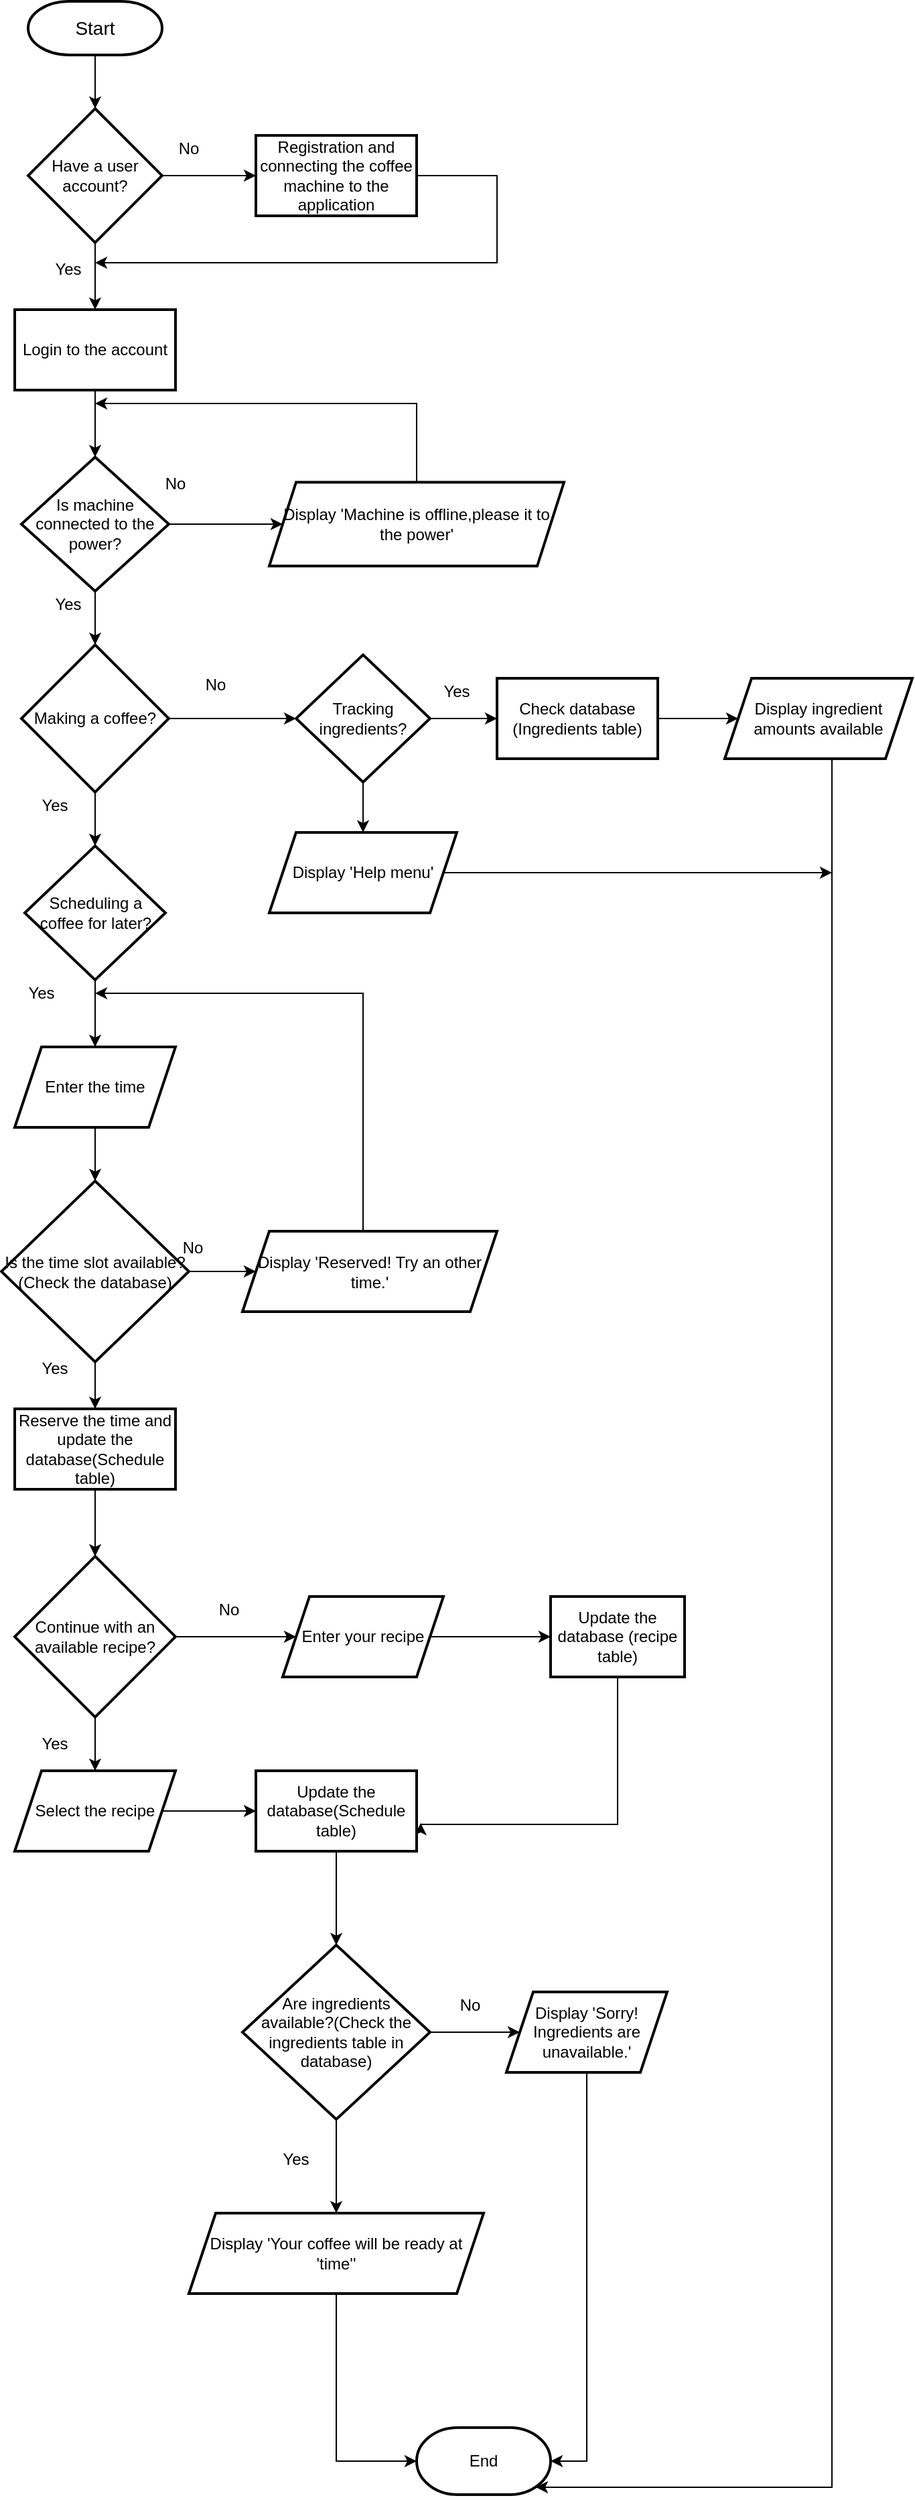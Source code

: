 <mxfile version="14.9.8" type="device"><diagram id="GJ81O6JFMTxigmJQy9y7" name="Page-1"><mxGraphModel dx="1038" dy="564" grid="1" gridSize="10" guides="1" tooltips="1" connect="1" arrows="1" fold="1" page="1" pageScale="1" pageWidth="850" pageHeight="1100" math="0" shadow="0"><root><mxCell id="0"/><mxCell id="1" parent="0"/><mxCell id="mYGrZT7s7N0zD14DDhFR-1" value="&lt;font style=&quot;font-size: 14px&quot;&gt;Start&lt;/font&gt;" style="strokeWidth=2;html=1;shape=mxgraph.flowchart.terminator;whiteSpace=wrap;" vertex="1" parent="1"><mxGeometry x="350" y="20" width="100" height="40" as="geometry"/></mxCell><mxCell id="mYGrZT7s7N0zD14DDhFR-2" value="" style="endArrow=classic;html=1;exitX=0.5;exitY=1;exitDx=0;exitDy=0;exitPerimeter=0;" edge="1" parent="1" source="mYGrZT7s7N0zD14DDhFR-1"><mxGeometry width="50" height="50" relative="1" as="geometry"><mxPoint x="390" y="270" as="sourcePoint"/><mxPoint x="400" y="100" as="targetPoint"/></mxGeometry></mxCell><mxCell id="mYGrZT7s7N0zD14DDhFR-3" value="" style="edgeStyle=orthogonalEdgeStyle;rounded=0;orthogonalLoop=1;jettySize=auto;html=1;" edge="1" parent="1" source="mYGrZT7s7N0zD14DDhFR-5" target="mYGrZT7s7N0zD14DDhFR-7"><mxGeometry relative="1" as="geometry"/></mxCell><mxCell id="mYGrZT7s7N0zD14DDhFR-4" value="" style="edgeStyle=orthogonalEdgeStyle;rounded=0;orthogonalLoop=1;jettySize=auto;html=1;" edge="1" parent="1" source="mYGrZT7s7N0zD14DDhFR-5" target="mYGrZT7s7N0zD14DDhFR-9"><mxGeometry relative="1" as="geometry"/></mxCell><mxCell id="mYGrZT7s7N0zD14DDhFR-5" value="Have a user account?" style="strokeWidth=2;html=1;shape=mxgraph.flowchart.decision;whiteSpace=wrap;" vertex="1" parent="1"><mxGeometry x="350" y="100" width="100" height="100" as="geometry"/></mxCell><mxCell id="mYGrZT7s7N0zD14DDhFR-6" value="" style="edgeStyle=orthogonalEdgeStyle;rounded=0;orthogonalLoop=1;jettySize=auto;html=1;" edge="1" parent="1" source="mYGrZT7s7N0zD14DDhFR-7" target="mYGrZT7s7N0zD14DDhFR-14"><mxGeometry relative="1" as="geometry"/></mxCell><mxCell id="mYGrZT7s7N0zD14DDhFR-7" value="Login to the account" style="whiteSpace=wrap;html=1;strokeWidth=2;" vertex="1" parent="1"><mxGeometry x="340" y="250" width="120" height="60" as="geometry"/></mxCell><mxCell id="mYGrZT7s7N0zD14DDhFR-8" value="" style="edgeStyle=orthogonalEdgeStyle;rounded=0;orthogonalLoop=1;jettySize=auto;html=1;entryX=1;entryY=0.25;entryDx=0;entryDy=0;" edge="1" parent="1" source="mYGrZT7s7N0zD14DDhFR-9" target="mYGrZT7s7N0zD14DDhFR-11"><mxGeometry relative="1" as="geometry"><mxPoint x="740" y="230" as="targetPoint"/><Array as="points"><mxPoint x="700" y="150"/><mxPoint x="700" y="215"/></Array></mxGeometry></mxCell><mxCell id="mYGrZT7s7N0zD14DDhFR-9" value="Registration and connecting the coffee machine to the application" style="whiteSpace=wrap;html=1;strokeWidth=2;" vertex="1" parent="1"><mxGeometry x="520" y="120" width="120" height="60" as="geometry"/></mxCell><mxCell id="mYGrZT7s7N0zD14DDhFR-10" value="No" style="text;html=1;strokeColor=none;fillColor=none;align=center;verticalAlign=middle;whiteSpace=wrap;rounded=0;" vertex="1" parent="1"><mxGeometry x="450" y="120" width="40" height="20" as="geometry"/></mxCell><mxCell id="mYGrZT7s7N0zD14DDhFR-11" value="Yes" style="text;html=1;strokeColor=none;fillColor=none;align=center;verticalAlign=middle;whiteSpace=wrap;rounded=0;" vertex="1" parent="1"><mxGeometry x="360" y="210" width="40" height="20" as="geometry"/></mxCell><mxCell id="mYGrZT7s7N0zD14DDhFR-12" value="" style="edgeStyle=orthogonalEdgeStyle;rounded=0;orthogonalLoop=1;jettySize=auto;html=1;" edge="1" parent="1" source="mYGrZT7s7N0zD14DDhFR-14" target="mYGrZT7s7N0zD14DDhFR-17"><mxGeometry relative="1" as="geometry"/></mxCell><mxCell id="mYGrZT7s7N0zD14DDhFR-13" value="" style="edgeStyle=orthogonalEdgeStyle;rounded=0;orthogonalLoop=1;jettySize=auto;html=1;" edge="1" parent="1" source="mYGrZT7s7N0zD14DDhFR-14" target="mYGrZT7s7N0zD14DDhFR-21"><mxGeometry relative="1" as="geometry"/></mxCell><mxCell id="mYGrZT7s7N0zD14DDhFR-14" value="Is machine connected to the power?" style="rhombus;whiteSpace=wrap;html=1;strokeWidth=2;" vertex="1" parent="1"><mxGeometry x="345" y="360" width="110" height="100" as="geometry"/></mxCell><mxCell id="mYGrZT7s7N0zD14DDhFR-15" value="" style="edgeStyle=orthogonalEdgeStyle;rounded=0;orthogonalLoop=1;jettySize=auto;html=1;" edge="1" parent="1" source="mYGrZT7s7N0zD14DDhFR-17" target="mYGrZT7s7N0zD14DDhFR-24"><mxGeometry relative="1" as="geometry"/></mxCell><mxCell id="mYGrZT7s7N0zD14DDhFR-16" value="" style="edgeStyle=orthogonalEdgeStyle;rounded=0;orthogonalLoop=1;jettySize=auto;html=1;" edge="1" parent="1" source="mYGrZT7s7N0zD14DDhFR-17" target="mYGrZT7s7N0zD14DDhFR-27"><mxGeometry relative="1" as="geometry"/></mxCell><mxCell id="mYGrZT7s7N0zD14DDhFR-17" value="&lt;span&gt;Making a coffee?&lt;/span&gt;" style="rhombus;whiteSpace=wrap;html=1;strokeWidth=2;" vertex="1" parent="1"><mxGeometry x="345" y="500" width="110" height="110" as="geometry"/></mxCell><mxCell id="mYGrZT7s7N0zD14DDhFR-18" value="Yes" style="text;html=1;strokeColor=none;fillColor=none;align=center;verticalAlign=middle;whiteSpace=wrap;rounded=0;" vertex="1" parent="1"><mxGeometry x="360" y="460" width="40" height="20" as="geometry"/></mxCell><mxCell id="mYGrZT7s7N0zD14DDhFR-19" value="No" style="text;html=1;strokeColor=none;fillColor=none;align=center;verticalAlign=middle;whiteSpace=wrap;rounded=0;" vertex="1" parent="1"><mxGeometry x="440" y="370" width="40" height="20" as="geometry"/></mxCell><mxCell id="mYGrZT7s7N0zD14DDhFR-20" value="" style="edgeStyle=orthogonalEdgeStyle;rounded=0;orthogonalLoop=1;jettySize=auto;html=1;" edge="1" parent="1" source="mYGrZT7s7N0zD14DDhFR-21"><mxGeometry relative="1" as="geometry"><mxPoint x="400" y="320" as="targetPoint"/><Array as="points"><mxPoint x="640" y="320"/></Array></mxGeometry></mxCell><mxCell id="mYGrZT7s7N0zD14DDhFR-21" value="Display 'Machine is offline,please it to the power'" style="shape=parallelogram;perimeter=parallelogramPerimeter;whiteSpace=wrap;html=1;fixedSize=1;strokeWidth=2;" vertex="1" parent="1"><mxGeometry x="530" y="378.75" width="220" height="62.5" as="geometry"/></mxCell><mxCell id="mYGrZT7s7N0zD14DDhFR-22" value="" style="edgeStyle=orthogonalEdgeStyle;rounded=0;orthogonalLoop=1;jettySize=auto;html=1;" edge="1" parent="1" source="mYGrZT7s7N0zD14DDhFR-24" target="mYGrZT7s7N0zD14DDhFR-65"><mxGeometry relative="1" as="geometry"/></mxCell><mxCell id="mYGrZT7s7N0zD14DDhFR-23" value="" style="edgeStyle=orthogonalEdgeStyle;rounded=0;orthogonalLoop=1;jettySize=auto;html=1;" edge="1" parent="1" source="mYGrZT7s7N0zD14DDhFR-24" target="mYGrZT7s7N0zD14DDhFR-69"><mxGeometry relative="1" as="geometry"/></mxCell><mxCell id="mYGrZT7s7N0zD14DDhFR-24" value="Tracking ingredients?" style="rhombus;whiteSpace=wrap;html=1;strokeWidth=2;" vertex="1" parent="1"><mxGeometry x="550" y="507.5" width="100" height="95" as="geometry"/></mxCell><mxCell id="mYGrZT7s7N0zD14DDhFR-25" value="No" style="text;html=1;strokeColor=none;fillColor=none;align=center;verticalAlign=middle;whiteSpace=wrap;rounded=0;" vertex="1" parent="1"><mxGeometry x="470" y="520" width="40" height="20" as="geometry"/></mxCell><mxCell id="mYGrZT7s7N0zD14DDhFR-26" value="" style="edgeStyle=orthogonalEdgeStyle;rounded=0;orthogonalLoop=1;jettySize=auto;html=1;" edge="1" parent="1" source="mYGrZT7s7N0zD14DDhFR-27" target="mYGrZT7s7N0zD14DDhFR-30"><mxGeometry relative="1" as="geometry"/></mxCell><mxCell id="mYGrZT7s7N0zD14DDhFR-27" value="Scheduling a coffee for later?" style="rhombus;whiteSpace=wrap;html=1;strokeWidth=2;" vertex="1" parent="1"><mxGeometry x="347.5" y="650" width="105" height="100" as="geometry"/></mxCell><mxCell id="mYGrZT7s7N0zD14DDhFR-28" value="Yes" style="text;html=1;strokeColor=none;fillColor=none;align=center;verticalAlign=middle;whiteSpace=wrap;rounded=0;" vertex="1" parent="1"><mxGeometry x="350" y="610" width="40" height="20" as="geometry"/></mxCell><mxCell id="mYGrZT7s7N0zD14DDhFR-29" value="" style="edgeStyle=orthogonalEdgeStyle;rounded=0;orthogonalLoop=1;jettySize=auto;html=1;" edge="1" parent="1" source="mYGrZT7s7N0zD14DDhFR-30" target="mYGrZT7s7N0zD14DDhFR-33"><mxGeometry relative="1" as="geometry"/></mxCell><mxCell id="mYGrZT7s7N0zD14DDhFR-30" value="Enter the time" style="shape=parallelogram;perimeter=parallelogramPerimeter;whiteSpace=wrap;html=1;fixedSize=1;strokeWidth=2;" vertex="1" parent="1"><mxGeometry x="340" y="800" width="120" height="60" as="geometry"/></mxCell><mxCell id="mYGrZT7s7N0zD14DDhFR-31" value="" style="edgeStyle=orthogonalEdgeStyle;rounded=0;orthogonalLoop=1;jettySize=auto;html=1;" edge="1" parent="1" source="mYGrZT7s7N0zD14DDhFR-33" target="mYGrZT7s7N0zD14DDhFR-35"><mxGeometry relative="1" as="geometry"/></mxCell><mxCell id="mYGrZT7s7N0zD14DDhFR-32" value="" style="edgeStyle=orthogonalEdgeStyle;rounded=0;orthogonalLoop=1;jettySize=auto;html=1;" edge="1" parent="1" source="mYGrZT7s7N0zD14DDhFR-33" target="mYGrZT7s7N0zD14DDhFR-37"><mxGeometry relative="1" as="geometry"/></mxCell><mxCell id="mYGrZT7s7N0zD14DDhFR-33" value="Is the time slot available?&lt;br&gt;(Check the database)" style="rhombus;whiteSpace=wrap;html=1;strokeWidth=2;" vertex="1" parent="1"><mxGeometry x="330" y="900" width="140" height="135" as="geometry"/></mxCell><mxCell id="mYGrZT7s7N0zD14DDhFR-34" value="" style="edgeStyle=orthogonalEdgeStyle;rounded=0;orthogonalLoop=1;jettySize=auto;html=1;" edge="1" parent="1" source="mYGrZT7s7N0zD14DDhFR-35"><mxGeometry relative="1" as="geometry"><mxPoint x="400" y="760" as="targetPoint"/><Array as="points"><mxPoint x="600" y="760"/></Array></mxGeometry></mxCell><mxCell id="mYGrZT7s7N0zD14DDhFR-35" value="Display 'Reserved! Try an other time.'" style="shape=parallelogram;perimeter=parallelogramPerimeter;whiteSpace=wrap;html=1;fixedSize=1;strokeWidth=2;" vertex="1" parent="1"><mxGeometry x="510" y="937.5" width="190" height="60" as="geometry"/></mxCell><mxCell id="mYGrZT7s7N0zD14DDhFR-36" value="" style="edgeStyle=orthogonalEdgeStyle;rounded=0;orthogonalLoop=1;jettySize=auto;html=1;" edge="1" parent="1" source="mYGrZT7s7N0zD14DDhFR-37" target="mYGrZT7s7N0zD14DDhFR-43"><mxGeometry relative="1" as="geometry"/></mxCell><mxCell id="mYGrZT7s7N0zD14DDhFR-37" value="Reserve the time and update the database(Schedule table)" style="whiteSpace=wrap;html=1;strokeWidth=2;" vertex="1" parent="1"><mxGeometry x="340" y="1070" width="120" height="60" as="geometry"/></mxCell><mxCell id="mYGrZT7s7N0zD14DDhFR-38" value="No" style="text;html=1;strokeColor=none;fillColor=none;align=center;verticalAlign=middle;whiteSpace=wrap;rounded=0;" vertex="1" parent="1"><mxGeometry x="452.5" y="940" width="40" height="20" as="geometry"/></mxCell><mxCell id="mYGrZT7s7N0zD14DDhFR-39" value="Yes" style="text;html=1;strokeColor=none;fillColor=none;align=center;verticalAlign=middle;whiteSpace=wrap;rounded=0;" vertex="1" parent="1"><mxGeometry x="350" y="1030" width="40" height="20" as="geometry"/></mxCell><mxCell id="mYGrZT7s7N0zD14DDhFR-40" value="Yes" style="text;html=1;strokeColor=none;fillColor=none;align=center;verticalAlign=middle;whiteSpace=wrap;rounded=0;" vertex="1" parent="1"><mxGeometry x="340" y="750" width="40" height="20" as="geometry"/></mxCell><mxCell id="mYGrZT7s7N0zD14DDhFR-41" value="" style="edgeStyle=orthogonalEdgeStyle;rounded=0;orthogonalLoop=1;jettySize=auto;html=1;" edge="1" parent="1" source="mYGrZT7s7N0zD14DDhFR-43" target="mYGrZT7s7N0zD14DDhFR-45"><mxGeometry relative="1" as="geometry"/></mxCell><mxCell id="mYGrZT7s7N0zD14DDhFR-42" value="" style="edgeStyle=orthogonalEdgeStyle;rounded=0;orthogonalLoop=1;jettySize=auto;html=1;" edge="1" parent="1" source="mYGrZT7s7N0zD14DDhFR-43" target="mYGrZT7s7N0zD14DDhFR-50"><mxGeometry relative="1" as="geometry"/></mxCell><mxCell id="mYGrZT7s7N0zD14DDhFR-43" value="Continue with an available recipe?" style="rhombus;whiteSpace=wrap;html=1;strokeWidth=2;" vertex="1" parent="1"><mxGeometry x="340" y="1180" width="120" height="120" as="geometry"/></mxCell><mxCell id="mYGrZT7s7N0zD14DDhFR-44" value="" style="edgeStyle=orthogonalEdgeStyle;rounded=0;orthogonalLoop=1;jettySize=auto;html=1;" edge="1" parent="1" source="mYGrZT7s7N0zD14DDhFR-45" target="mYGrZT7s7N0zD14DDhFR-47"><mxGeometry relative="1" as="geometry"/></mxCell><mxCell id="mYGrZT7s7N0zD14DDhFR-45" value="Enter your recipe" style="shape=parallelogram;perimeter=parallelogramPerimeter;whiteSpace=wrap;html=1;fixedSize=1;strokeWidth=2;" vertex="1" parent="1"><mxGeometry x="540" y="1210" width="120" height="60" as="geometry"/></mxCell><mxCell id="mYGrZT7s7N0zD14DDhFR-46" value="" style="edgeStyle=orthogonalEdgeStyle;rounded=0;orthogonalLoop=1;jettySize=auto;html=1;entryX=1.025;entryY=0.65;entryDx=0;entryDy=0;entryPerimeter=0;" edge="1" parent="1" source="mYGrZT7s7N0zD14DDhFR-47" target="mYGrZT7s7N0zD14DDhFR-52"><mxGeometry relative="1" as="geometry"><mxPoint x="650" y="1380" as="targetPoint"/><Array as="points"><mxPoint x="790" y="1380"/></Array></mxGeometry></mxCell><mxCell id="mYGrZT7s7N0zD14DDhFR-47" value="Update the database (recipe table)" style="whiteSpace=wrap;html=1;strokeWidth=2;" vertex="1" parent="1"><mxGeometry x="740" y="1210" width="100" height="60" as="geometry"/></mxCell><mxCell id="mYGrZT7s7N0zD14DDhFR-48" value="No" style="text;html=1;strokeColor=none;fillColor=none;align=center;verticalAlign=middle;whiteSpace=wrap;rounded=0;" vertex="1" parent="1"><mxGeometry x="480" y="1210" width="40" height="20" as="geometry"/></mxCell><mxCell id="mYGrZT7s7N0zD14DDhFR-49" value="" style="edgeStyle=orthogonalEdgeStyle;rounded=0;orthogonalLoop=1;jettySize=auto;html=1;" edge="1" parent="1" source="mYGrZT7s7N0zD14DDhFR-50" target="mYGrZT7s7N0zD14DDhFR-52"><mxGeometry relative="1" as="geometry"/></mxCell><mxCell id="mYGrZT7s7N0zD14DDhFR-50" value="Select the recipe" style="shape=parallelogram;perimeter=parallelogramPerimeter;whiteSpace=wrap;html=1;fixedSize=1;strokeWidth=2;" vertex="1" parent="1"><mxGeometry x="340" y="1340" width="120" height="60" as="geometry"/></mxCell><mxCell id="mYGrZT7s7N0zD14DDhFR-51" value="" style="edgeStyle=orthogonalEdgeStyle;rounded=0;orthogonalLoop=1;jettySize=auto;html=1;" edge="1" parent="1" source="mYGrZT7s7N0zD14DDhFR-52" target="mYGrZT7s7N0zD14DDhFR-55"><mxGeometry relative="1" as="geometry"/></mxCell><mxCell id="mYGrZT7s7N0zD14DDhFR-52" value="Update the database(Schedule table)" style="whiteSpace=wrap;html=1;strokeWidth=2;" vertex="1" parent="1"><mxGeometry x="520" y="1340" width="120" height="60" as="geometry"/></mxCell><mxCell id="mYGrZT7s7N0zD14DDhFR-53" value="" style="edgeStyle=orthogonalEdgeStyle;rounded=0;orthogonalLoop=1;jettySize=auto;html=1;" edge="1" parent="1" source="mYGrZT7s7N0zD14DDhFR-55" target="mYGrZT7s7N0zD14DDhFR-58"><mxGeometry relative="1" as="geometry"/></mxCell><mxCell id="mYGrZT7s7N0zD14DDhFR-54" value="" style="edgeStyle=orthogonalEdgeStyle;rounded=0;orthogonalLoop=1;jettySize=auto;html=1;" edge="1" parent="1" source="mYGrZT7s7N0zD14DDhFR-55" target="mYGrZT7s7N0zD14DDhFR-61"><mxGeometry relative="1" as="geometry"/></mxCell><mxCell id="mYGrZT7s7N0zD14DDhFR-55" value="Are ingredients available?(Check the ingredients table in database)" style="rhombus;whiteSpace=wrap;html=1;strokeWidth=2;" vertex="1" parent="1"><mxGeometry x="510" y="1470" width="140" height="130" as="geometry"/></mxCell><mxCell id="mYGrZT7s7N0zD14DDhFR-56" value="Yes" style="text;html=1;strokeColor=none;fillColor=none;align=center;verticalAlign=middle;whiteSpace=wrap;rounded=0;" vertex="1" parent="1"><mxGeometry x="350" y="1310" width="40" height="20" as="geometry"/></mxCell><mxCell id="mYGrZT7s7N0zD14DDhFR-57" value="" style="edgeStyle=orthogonalEdgeStyle;rounded=0;orthogonalLoop=1;jettySize=auto;html=1;entryX=1;entryY=0.5;entryDx=0;entryDy=0;entryPerimeter=0;" edge="1" parent="1" source="mYGrZT7s7N0zD14DDhFR-58" target="mYGrZT7s7N0zD14DDhFR-62"><mxGeometry relative="1" as="geometry"><mxPoint x="767" y="1645" as="targetPoint"/><Array as="points"><mxPoint x="767" y="1855"/></Array></mxGeometry></mxCell><mxCell id="mYGrZT7s7N0zD14DDhFR-58" value="Display 'Sorry! Ingredients are unavailable.'" style="shape=parallelogram;perimeter=parallelogramPerimeter;whiteSpace=wrap;html=1;fixedSize=1;strokeWidth=2;" vertex="1" parent="1"><mxGeometry x="707" y="1505" width="120" height="60" as="geometry"/></mxCell><mxCell id="mYGrZT7s7N0zD14DDhFR-59" value="No" style="text;html=1;strokeColor=none;fillColor=none;align=center;verticalAlign=middle;whiteSpace=wrap;rounded=0;" vertex="1" parent="1"><mxGeometry x="660" y="1505" width="40" height="20" as="geometry"/></mxCell><mxCell id="mYGrZT7s7N0zD14DDhFR-60" value="" style="edgeStyle=orthogonalEdgeStyle;rounded=0;orthogonalLoop=1;jettySize=auto;html=1;" edge="1" parent="1" source="mYGrZT7s7N0zD14DDhFR-61"><mxGeometry relative="1" as="geometry"><mxPoint x="640" y="1855" as="targetPoint"/><Array as="points"><mxPoint x="580" y="1855"/></Array></mxGeometry></mxCell><mxCell id="mYGrZT7s7N0zD14DDhFR-61" value="Display 'Your coffee will be ready at 'time''" style="shape=parallelogram;perimeter=parallelogramPerimeter;whiteSpace=wrap;html=1;fixedSize=1;strokeWidth=2;" vertex="1" parent="1"><mxGeometry x="470" y="1670" width="220" height="60" as="geometry"/></mxCell><mxCell id="mYGrZT7s7N0zD14DDhFR-62" value="End" style="strokeWidth=2;html=1;shape=mxgraph.flowchart.terminator;whiteSpace=wrap;" vertex="1" parent="1"><mxGeometry x="640" y="1830" width="100" height="50" as="geometry"/></mxCell><mxCell id="mYGrZT7s7N0zD14DDhFR-63" value="Yes" style="text;html=1;strokeColor=none;fillColor=none;align=center;verticalAlign=middle;whiteSpace=wrap;rounded=0;" vertex="1" parent="1"><mxGeometry x="530" y="1620" width="40" height="20" as="geometry"/></mxCell><mxCell id="mYGrZT7s7N0zD14DDhFR-64" value="" style="edgeStyle=orthogonalEdgeStyle;rounded=0;orthogonalLoop=1;jettySize=auto;html=1;" edge="1" parent="1" source="mYGrZT7s7N0zD14DDhFR-65"><mxGeometry relative="1" as="geometry"><mxPoint x="880" y="555" as="targetPoint"/></mxGeometry></mxCell><mxCell id="mYGrZT7s7N0zD14DDhFR-65" value="Check database (Ingredients table)" style="whiteSpace=wrap;html=1;strokeWidth=2;" vertex="1" parent="1"><mxGeometry x="700" y="525" width="120" height="60" as="geometry"/></mxCell><mxCell id="mYGrZT7s7N0zD14DDhFR-66" value="" style="edgeStyle=orthogonalEdgeStyle;rounded=0;orthogonalLoop=1;jettySize=auto;html=1;entryX=0.89;entryY=0.89;entryDx=0;entryDy=0;entryPerimeter=0;" edge="1" parent="1" target="mYGrZT7s7N0zD14DDhFR-62"><mxGeometry relative="1" as="geometry"><mxPoint x="880" y="1940" as="targetPoint"/><Array as="points"><mxPoint x="950" y="660"/><mxPoint x="950" y="1875"/></Array><mxPoint x="950" y="585" as="sourcePoint"/></mxGeometry></mxCell><mxCell id="mYGrZT7s7N0zD14DDhFR-67" value="Yes" style="text;html=1;strokeColor=none;fillColor=none;align=center;verticalAlign=middle;whiteSpace=wrap;rounded=0;" vertex="1" parent="1"><mxGeometry x="650" y="525" width="40" height="20" as="geometry"/></mxCell><mxCell id="mYGrZT7s7N0zD14DDhFR-68" value="" style="edgeStyle=orthogonalEdgeStyle;rounded=0;orthogonalLoop=1;jettySize=auto;html=1;" edge="1" parent="1" source="mYGrZT7s7N0zD14DDhFR-69"><mxGeometry relative="1" as="geometry"><mxPoint x="950" y="670" as="targetPoint"/></mxGeometry></mxCell><mxCell id="mYGrZT7s7N0zD14DDhFR-69" value="Display 'Help menu'" style="shape=parallelogram;perimeter=parallelogramPerimeter;whiteSpace=wrap;html=1;fixedSize=1;strokeWidth=2;" vertex="1" parent="1"><mxGeometry x="530" y="640" width="140" height="60" as="geometry"/></mxCell><mxCell id="mYGrZT7s7N0zD14DDhFR-70" value="Display ingredient amounts available" style="shape=parallelogram;perimeter=parallelogramPerimeter;whiteSpace=wrap;html=1;fixedSize=1;strokeWidth=2;" vertex="1" parent="1"><mxGeometry x="870" y="525" width="140" height="60" as="geometry"/></mxCell></root></mxGraphModel></diagram></mxfile>